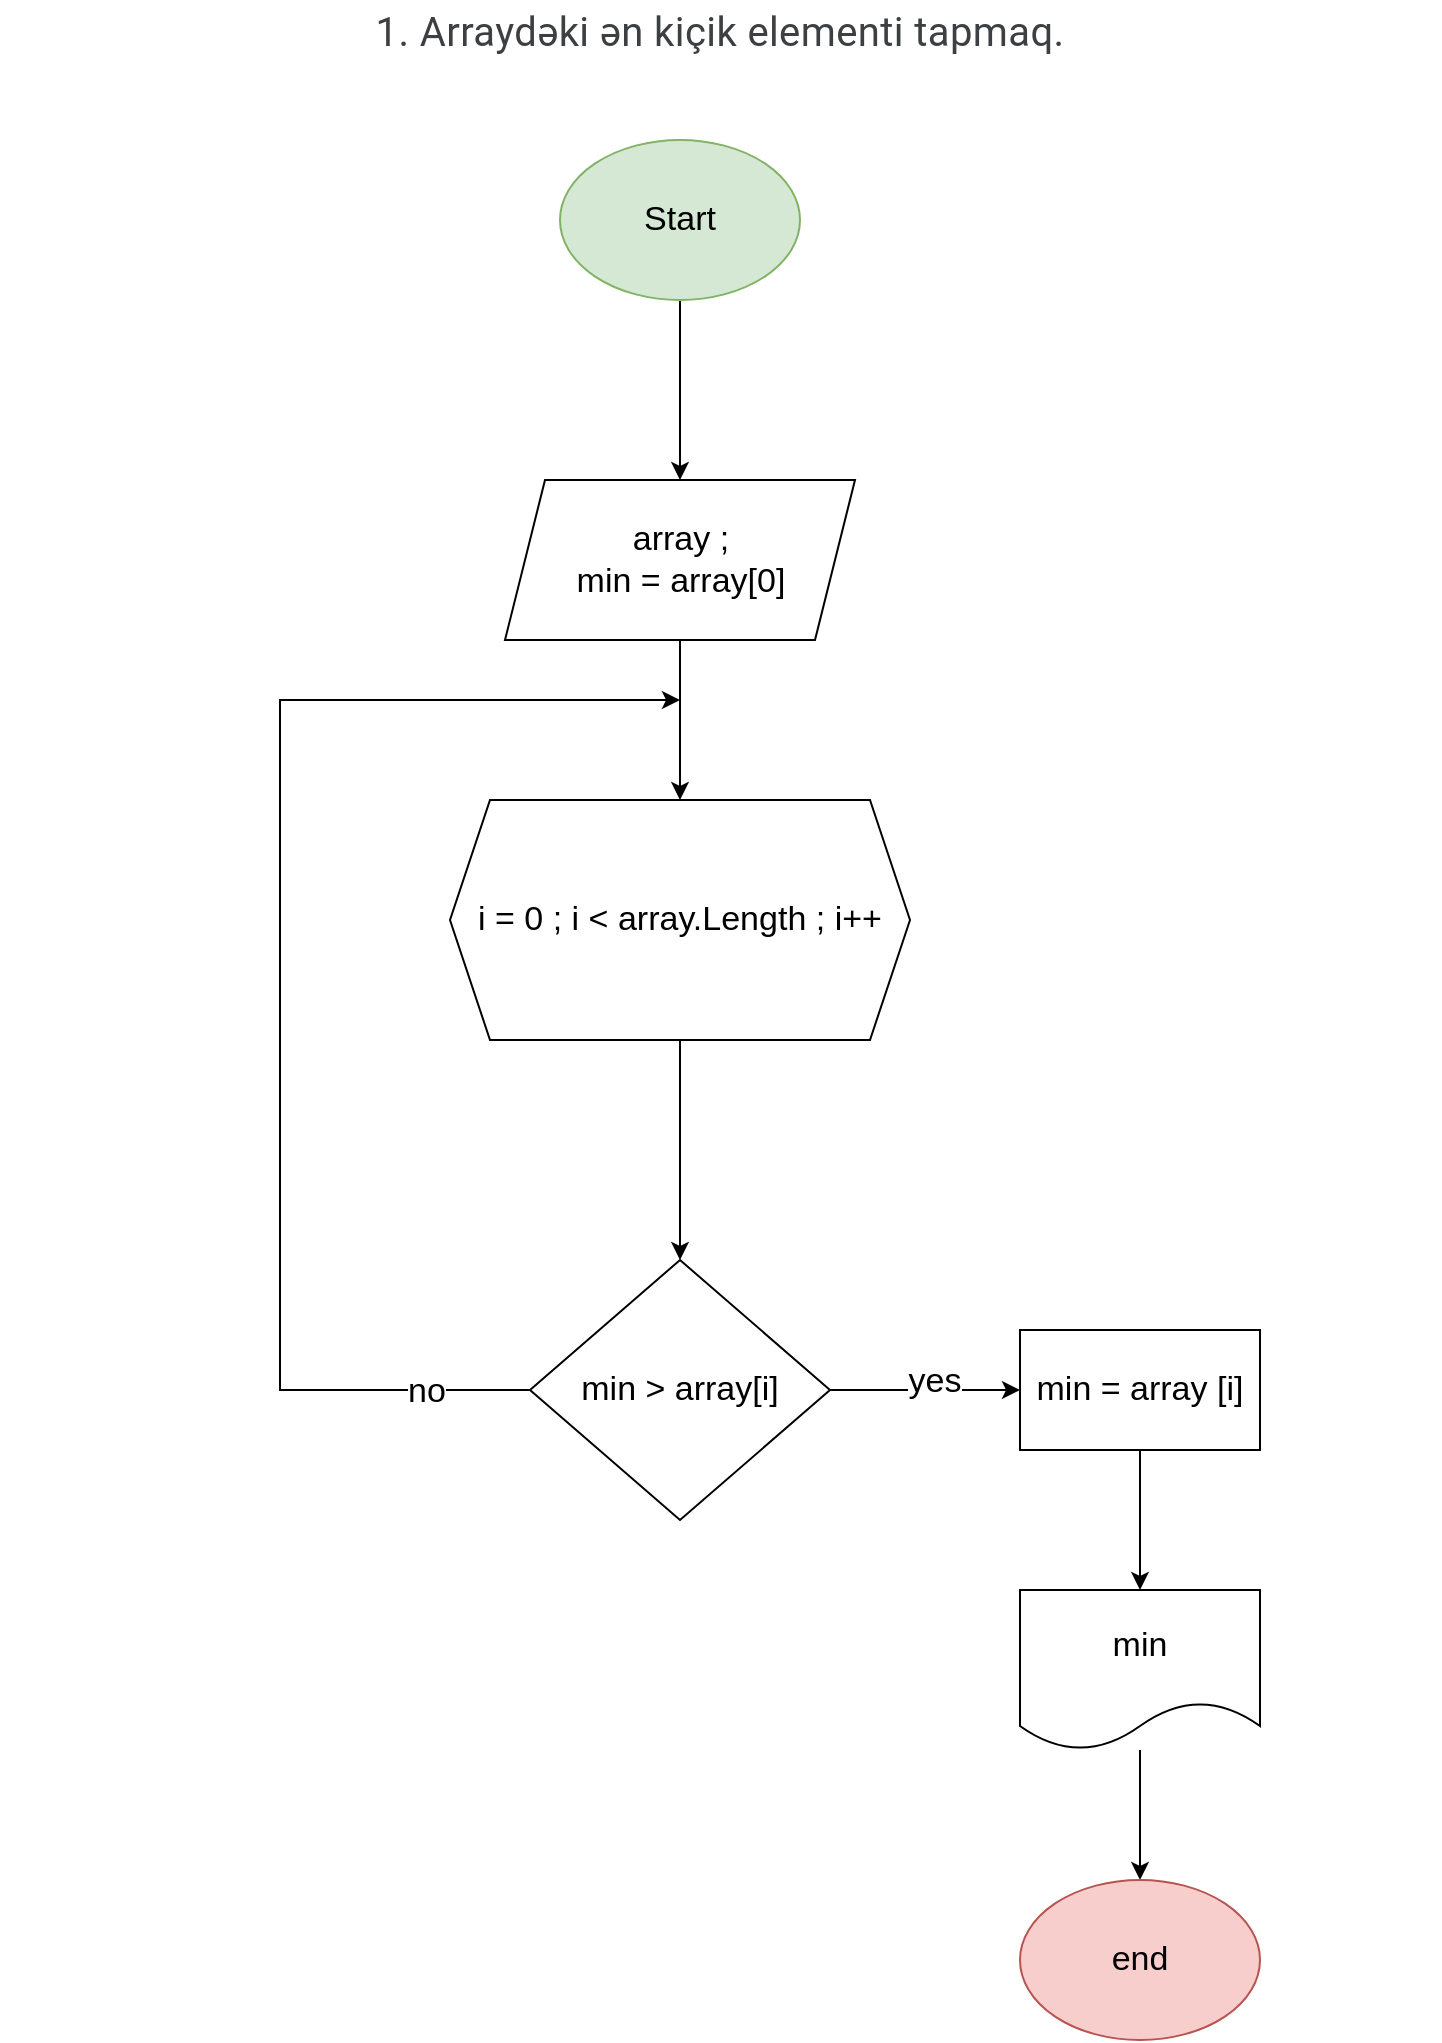 <mxfile version="20.8.3" type="device" pages="8"><diagram id="bAieENBXoVsYffOWgTAt" name="task 1"><mxGraphModel dx="954" dy="647" grid="1" gridSize="10" guides="1" tooltips="1" connect="1" arrows="1" fold="1" page="1" pageScale="1" pageWidth="827" pageHeight="1169" math="0" shadow="0"><root><mxCell id="0"/><mxCell id="1" parent="0"/><mxCell id="PdLFbupoo5PQnziAv_lw-1" value="&lt;span style=&quot;text-align: start; caret-color: rgb(60, 64, 67); color: rgb(60, 64, 67); font-family: Roboto, Arial, sans-serif; font-size: 20px; letter-spacing: 0.2px;&quot;&gt;1. Arraydəki ən kiçik elementi tapmaq.&lt;/span&gt;" style="text;strokeColor=none;align=center;fillColor=none;html=1;verticalAlign=middle;whiteSpace=wrap;rounded=0;fontSize=20;" parent="1" vertex="1"><mxGeometry x="40" y="40" width="720" height="30" as="geometry"/></mxCell><mxCell id="PdLFbupoo5PQnziAv_lw-5" value="" style="edgeStyle=orthogonalEdgeStyle;rounded=0;orthogonalLoop=1;jettySize=auto;html=1;fontSize=17;" parent="1" source="PdLFbupoo5PQnziAv_lw-2" target="PdLFbupoo5PQnziAv_lw-4" edge="1"><mxGeometry relative="1" as="geometry"/></mxCell><mxCell id="PdLFbupoo5PQnziAv_lw-2" value="&lt;font style=&quot;font-size: 17px;&quot;&gt;Start&lt;/font&gt;" style="ellipse;whiteSpace=wrap;html=1;fontSize=17;fillColor=#d5e8d4;strokeColor=#82b366;" parent="1" vertex="1"><mxGeometry x="320" y="110" width="120" height="80" as="geometry"/></mxCell><mxCell id="PdLFbupoo5PQnziAv_lw-7" value="" style="edgeStyle=orthogonalEdgeStyle;rounded=0;orthogonalLoop=1;jettySize=auto;html=1;fontSize=17;" parent="1" source="PdLFbupoo5PQnziAv_lw-4" target="PdLFbupoo5PQnziAv_lw-6" edge="1"><mxGeometry relative="1" as="geometry"/></mxCell><mxCell id="PdLFbupoo5PQnziAv_lw-4" value="array ;&lt;br style=&quot;font-size: 17px;&quot;&gt;min = array[0]" style="shape=parallelogram;perimeter=parallelogramPerimeter;whiteSpace=wrap;html=1;fixedSize=1;fontSize=17;" parent="1" vertex="1"><mxGeometry x="292.5" y="280" width="175" height="80" as="geometry"/></mxCell><mxCell id="PdLFbupoo5PQnziAv_lw-9" value="" style="edgeStyle=orthogonalEdgeStyle;rounded=0;orthogonalLoop=1;jettySize=auto;html=1;fontSize=17;" parent="1" source="PdLFbupoo5PQnziAv_lw-6" target="PdLFbupoo5PQnziAv_lw-8" edge="1"><mxGeometry relative="1" as="geometry"/></mxCell><mxCell id="PdLFbupoo5PQnziAv_lw-6" value="i = 0 ; i &amp;lt; array.Length ; i++" style="shape=hexagon;perimeter=hexagonPerimeter2;whiteSpace=wrap;html=1;fixedSize=1;fontSize=17;" parent="1" vertex="1"><mxGeometry x="265" y="440" width="230" height="120" as="geometry"/></mxCell><mxCell id="PdLFbupoo5PQnziAv_lw-10" style="edgeStyle=orthogonalEdgeStyle;rounded=0;orthogonalLoop=1;jettySize=auto;html=1;exitX=0;exitY=0.5;exitDx=0;exitDy=0;fontSize=17;" parent="1" source="PdLFbupoo5PQnziAv_lw-8" edge="1"><mxGeometry relative="1" as="geometry"><mxPoint x="380" y="390" as="targetPoint"/><Array as="points"><mxPoint x="180" y="735"/><mxPoint x="180" y="390"/></Array></mxGeometry></mxCell><mxCell id="PdLFbupoo5PQnziAv_lw-11" value="no" style="edgeLabel;html=1;align=center;verticalAlign=middle;resizable=0;points=[];fontSize=17;" parent="PdLFbupoo5PQnziAv_lw-10" vertex="1" connectable="0"><mxGeometry x="-0.845" y="1" relative="1" as="geometry"><mxPoint as="offset"/></mxGeometry></mxCell><mxCell id="PdLFbupoo5PQnziAv_lw-13" value="" style="edgeStyle=orthogonalEdgeStyle;rounded=0;orthogonalLoop=1;jettySize=auto;html=1;fontSize=17;" parent="1" source="PdLFbupoo5PQnziAv_lw-8" target="PdLFbupoo5PQnziAv_lw-12" edge="1"><mxGeometry relative="1" as="geometry"/></mxCell><mxCell id="PdLFbupoo5PQnziAv_lw-14" value="yes" style="edgeLabel;html=1;align=center;verticalAlign=middle;resizable=0;points=[];fontSize=17;" parent="PdLFbupoo5PQnziAv_lw-13" vertex="1" connectable="0"><mxGeometry x="0.095" y="4" relative="1" as="geometry"><mxPoint as="offset"/></mxGeometry></mxCell><mxCell id="PdLFbupoo5PQnziAv_lw-8" value="min &amp;gt; array[i]" style="rhombus;whiteSpace=wrap;html=1;fontSize=17;" parent="1" vertex="1"><mxGeometry x="305" y="670" width="150" height="130" as="geometry"/></mxCell><mxCell id="PdLFbupoo5PQnziAv_lw-16" value="" style="edgeStyle=orthogonalEdgeStyle;rounded=0;orthogonalLoop=1;jettySize=auto;html=1;fontSize=17;" parent="1" source="PdLFbupoo5PQnziAv_lw-12" target="PdLFbupoo5PQnziAv_lw-15" edge="1"><mxGeometry relative="1" as="geometry"/></mxCell><mxCell id="PdLFbupoo5PQnziAv_lw-12" value="min = array [i]" style="whiteSpace=wrap;html=1;fontSize=17;" parent="1" vertex="1"><mxGeometry x="550" y="705" width="120" height="60" as="geometry"/></mxCell><mxCell id="PdLFbupoo5PQnziAv_lw-18" value="" style="edgeStyle=orthogonalEdgeStyle;rounded=0;orthogonalLoop=1;jettySize=auto;html=1;fontSize=17;" parent="1" source="PdLFbupoo5PQnziAv_lw-15" target="PdLFbupoo5PQnziAv_lw-17" edge="1"><mxGeometry relative="1" as="geometry"/></mxCell><mxCell id="PdLFbupoo5PQnziAv_lw-15" value="min" style="shape=document;whiteSpace=wrap;html=1;boundedLbl=1;fontSize=17;" parent="1" vertex="1"><mxGeometry x="550" y="835" width="120" height="80" as="geometry"/></mxCell><mxCell id="PdLFbupoo5PQnziAv_lw-17" value="end" style="ellipse;whiteSpace=wrap;html=1;fontSize=17;fillColor=#f8cecc;strokeColor=#b85450;" parent="1" vertex="1"><mxGeometry x="550" y="980" width="120" height="80" as="geometry"/></mxCell></root></mxGraphModel></diagram><diagram id="OrFzKhXInYv15hNcQlew" name="task 2"><mxGraphModel dx="954" dy="647" grid="1" gridSize="10" guides="1" tooltips="1" connect="1" arrows="1" fold="1" page="1" pageScale="1" pageWidth="827" pageHeight="1169" math="0" shadow="0"><root><mxCell id="0"/><mxCell id="1" parent="0"/><mxCell id="vJ_VXUoOigQxUsT8c3-p-1" value="&lt;span style=&quot;text-align: start; caret-color: rgb(95, 99, 104); color: rgb(95, 99, 104); font-family: Roboto, Helvetica, Arial, sans-serif; font-size: 20px; letter-spacing: 0.2px; background-color: rgb(255, 255, 255);&quot;&gt;2. Arraydəki ədədlərin sayını tapmaq.&lt;/span&gt;" style="text;strokeColor=none;align=center;fillColor=none;html=1;verticalAlign=middle;whiteSpace=wrap;rounded=0;fontSize=20;" parent="1" vertex="1"><mxGeometry x="40" y="50" width="720" height="30" as="geometry"/></mxCell><mxCell id="RpbDkw3SpstzuIGRMmLU-2" value="" style="edgeStyle=orthogonalEdgeStyle;rounded=0;orthogonalLoop=1;jettySize=auto;html=1;fontSize=17;" parent="1" source="gdYWERh4uCj0WF1-RbVj-1" target="RpbDkw3SpstzuIGRMmLU-1" edge="1"><mxGeometry relative="1" as="geometry"/></mxCell><mxCell id="gdYWERh4uCj0WF1-RbVj-1" value="Start" style="ellipse;whiteSpace=wrap;html=1;fontSize=17;fillColor=#d5e8d4;strokeColor=#82b366;" parent="1" vertex="1"><mxGeometry x="340" y="130" width="120" height="80" as="geometry"/></mxCell><mxCell id="P_p2xKHxj4SRMaUV4gG3-2" value="" style="edgeStyle=orthogonalEdgeStyle;rounded=0;orthogonalLoop=1;jettySize=auto;html=1;fontSize=17;" parent="1" source="RpbDkw3SpstzuIGRMmLU-1" target="P_p2xKHxj4SRMaUV4gG3-1" edge="1"><mxGeometry relative="1" as="geometry"/></mxCell><mxCell id="RpbDkw3SpstzuIGRMmLU-1" value="array ;&lt;br style=&quot;font-size: 17px;&quot;&gt;count=0" style="shape=parallelogram;perimeter=parallelogramPerimeter;whiteSpace=wrap;html=1;fixedSize=1;fontSize=17;" parent="1" vertex="1"><mxGeometry x="340" y="300" width="120" height="60" as="geometry"/></mxCell><mxCell id="gPQvy8fouRkChIWoGmfk-2" value="" style="edgeStyle=orthogonalEdgeStyle;rounded=0;orthogonalLoop=1;jettySize=auto;html=1;fontSize=17;" parent="1" source="P_p2xKHxj4SRMaUV4gG3-1" target="gPQvy8fouRkChIWoGmfk-1" edge="1"><mxGeometry relative="1" as="geometry"/></mxCell><mxCell id="P_p2xKHxj4SRMaUV4gG3-1" value="i = 0 ; i&amp;lt;array.Length ; i++" style="shape=hexagon;perimeter=hexagonPerimeter2;whiteSpace=wrap;html=1;fixedSize=1;fontSize=17;" parent="1" vertex="1"><mxGeometry x="295" y="410" width="210" height="120" as="geometry"/></mxCell><mxCell id="f8ODn6YBkjjPFKi7V-Ii-2" value="" style="edgeStyle=orthogonalEdgeStyle;rounded=0;orthogonalLoop=1;jettySize=auto;html=1;fontSize=17;" parent="1" source="gPQvy8fouRkChIWoGmfk-1" target="f8ODn6YBkjjPFKi7V-Ii-1" edge="1"><mxGeometry relative="1" as="geometry"/></mxCell><mxCell id="f8ODn6YBkjjPFKi7V-Ii-3" value="yes" style="edgeLabel;html=1;align=center;verticalAlign=middle;resizable=0;points=[];fontSize=17;" parent="f8ODn6YBkjjPFKi7V-Ii-2" vertex="1" connectable="0"><mxGeometry x="-0.351" y="-5" relative="1" as="geometry"><mxPoint as="offset"/></mxGeometry></mxCell><mxCell id="f8ODn6YBkjjPFKi7V-Ii-9" style="edgeStyle=orthogonalEdgeStyle;rounded=0;orthogonalLoop=1;jettySize=auto;html=1;exitX=1;exitY=0.5;exitDx=0;exitDy=0;fontSize=17;" parent="1" source="gPQvy8fouRkChIWoGmfk-1" target="f8ODn6YBkjjPFKi7V-Ii-7" edge="1"><mxGeometry relative="1" as="geometry"/></mxCell><mxCell id="f8ODn6YBkjjPFKi7V-Ii-10" value="no" style="edgeLabel;html=1;align=center;verticalAlign=middle;resizable=0;points=[];fontSize=17;" parent="f8ODn6YBkjjPFKi7V-Ii-9" vertex="1" connectable="0"><mxGeometry x="-0.384" y="4" relative="1" as="geometry"><mxPoint as="offset"/></mxGeometry></mxCell><mxCell id="gPQvy8fouRkChIWoGmfk-1" value="count &amp;gt;= i" style="rhombus;whiteSpace=wrap;html=1;fontSize=17;" parent="1" vertex="1"><mxGeometry x="325" y="630" width="150" height="130" as="geometry"/></mxCell><mxCell id="f8ODn6YBkjjPFKi7V-Ii-4" style="edgeStyle=orthogonalEdgeStyle;rounded=0;orthogonalLoop=1;jettySize=auto;html=1;exitX=0;exitY=0.5;exitDx=0;exitDy=0;fontSize=17;" parent="1" source="f8ODn6YBkjjPFKi7V-Ii-1" edge="1"><mxGeometry relative="1" as="geometry"><mxPoint x="400" y="380" as="targetPoint"/><Array as="points"><mxPoint x="170" y="905"/><mxPoint x="170" y="380"/></Array></mxGeometry></mxCell><mxCell id="f8ODn6YBkjjPFKi7V-Ii-6" value="" style="edgeStyle=orthogonalEdgeStyle;rounded=0;orthogonalLoop=1;jettySize=auto;html=1;fontSize=17;" parent="1" source="f8ODn6YBkjjPFKi7V-Ii-1" target="f8ODn6YBkjjPFKi7V-Ii-5" edge="1"><mxGeometry relative="1" as="geometry"/></mxCell><mxCell id="f8ODn6YBkjjPFKi7V-Ii-1" value="count ++" style="whiteSpace=wrap;html=1;fontSize=17;" parent="1" vertex="1"><mxGeometry x="340" y="875" width="120" height="60" as="geometry"/></mxCell><mxCell id="f8ODn6YBkjjPFKi7V-Ii-8" style="edgeStyle=orthogonalEdgeStyle;rounded=0;orthogonalLoop=1;jettySize=auto;html=1;exitX=1;exitY=0.5;exitDx=0;exitDy=0;entryX=0.5;entryY=1;entryDx=0;entryDy=0;fontSize=17;" parent="1" source="f8ODn6YBkjjPFKi7V-Ii-5" target="f8ODn6YBkjjPFKi7V-Ii-7" edge="1"><mxGeometry relative="1" as="geometry"/></mxCell><mxCell id="f8ODn6YBkjjPFKi7V-Ii-5" value="count" style="shape=document;whiteSpace=wrap;html=1;boundedLbl=1;fontSize=17;" parent="1" vertex="1"><mxGeometry x="340" y="1005" width="120" height="80" as="geometry"/></mxCell><mxCell id="f8ODn6YBkjjPFKi7V-Ii-7" value="end" style="ellipse;whiteSpace=wrap;html=1;fontSize=17;fillColor=#f8cecc;strokeColor=#b85450;" parent="1" vertex="1"><mxGeometry x="590" y="795" width="120" height="80" as="geometry"/></mxCell></root></mxGraphModel></diagram><diagram id="DtsTCa63PbWMyqpEvd5H" name="task 3"><mxGraphModel dx="954" dy="647" grid="1" gridSize="10" guides="1" tooltips="1" connect="1" arrows="1" fold="1" page="1" pageScale="1" pageWidth="827" pageHeight="1169" math="0" shadow="0"><root><mxCell id="0"/><mxCell id="1" parent="0"/><mxCell id="yl_6sw5C7IzK4BBzpe0a-3" value="" style="edgeStyle=orthogonalEdgeStyle;rounded=0;orthogonalLoop=1;jettySize=auto;html=1;fontSize=16;" parent="1" source="yl_6sw5C7IzK4BBzpe0a-1" target="yl_6sw5C7IzK4BBzpe0a-2" edge="1"><mxGeometry relative="1" as="geometry"/></mxCell><mxCell id="yl_6sw5C7IzK4BBzpe0a-1" value="Start" style="ellipse;whiteSpace=wrap;html=1;fillColor=#d5e8d4;strokeColor=#82b366;fontSize=16;" parent="1" vertex="1"><mxGeometry x="344" y="130" width="120" height="80" as="geometry"/></mxCell><mxCell id="yl_6sw5C7IzK4BBzpe0a-5" value="" style="edgeStyle=orthogonalEdgeStyle;rounded=0;orthogonalLoop=1;jettySize=auto;html=1;fontSize=16;" parent="1" source="yl_6sw5C7IzK4BBzpe0a-2" target="yl_6sw5C7IzK4BBzpe0a-4" edge="1"><mxGeometry relative="1" as="geometry"/></mxCell><mxCell id="yl_6sw5C7IzK4BBzpe0a-2" value="a, b" style="shape=parallelogram;perimeter=parallelogramPerimeter;whiteSpace=wrap;html=1;fixedSize=1;fontSize=16;" parent="1" vertex="1"><mxGeometry x="344" y="300" width="120" height="60" as="geometry"/></mxCell><mxCell id="yl_6sw5C7IzK4BBzpe0a-7" value="" style="edgeStyle=orthogonalEdgeStyle;rounded=0;orthogonalLoop=1;jettySize=auto;html=1;fontSize=16;" parent="1" source="yl_6sw5C7IzK4BBzpe0a-4" target="yl_6sw5C7IzK4BBzpe0a-6" edge="1"><mxGeometry relative="1" as="geometry"/></mxCell><mxCell id="yl_6sw5C7IzK4BBzpe0a-8" value="no" style="edgeLabel;html=1;align=center;verticalAlign=middle;resizable=0;points=[];fontSize=16;" parent="yl_6sw5C7IzK4BBzpe0a-7" vertex="1" connectable="0"><mxGeometry x="-0.1" relative="1" as="geometry"><mxPoint as="offset"/></mxGeometry></mxCell><mxCell id="yl_6sw5C7IzK4BBzpe0a-10" value="" style="edgeStyle=orthogonalEdgeStyle;rounded=0;orthogonalLoop=1;jettySize=auto;html=1;fontSize=16;" parent="1" source="yl_6sw5C7IzK4BBzpe0a-4" target="yl_6sw5C7IzK4BBzpe0a-9" edge="1"><mxGeometry relative="1" as="geometry"/></mxCell><mxCell id="yl_6sw5C7IzK4BBzpe0a-13" value="yes" style="edgeLabel;html=1;align=center;verticalAlign=middle;resizable=0;points=[];fontSize=16;" parent="yl_6sw5C7IzK4BBzpe0a-10" vertex="1" connectable="0"><mxGeometry x="-0.1" y="-2" relative="1" as="geometry"><mxPoint y="-2" as="offset"/></mxGeometry></mxCell><mxCell id="yl_6sw5C7IzK4BBzpe0a-4" value="a == b" style="rhombus;whiteSpace=wrap;html=1;fontSize=16;" parent="1" vertex="1"><mxGeometry x="364" y="430" width="80" height="80" as="geometry"/></mxCell><mxCell id="yl_6sw5C7IzK4BBzpe0a-15" value="" style="edgeStyle=orthogonalEdgeStyle;rounded=0;orthogonalLoop=1;jettySize=auto;html=1;fontSize=16;" parent="1" source="yl_6sw5C7IzK4BBzpe0a-6" target="yl_6sw5C7IzK4BBzpe0a-14" edge="1"><mxGeometry relative="1" as="geometry"/></mxCell><mxCell id="yl_6sw5C7IzK4BBzpe0a-19" value="yes" style="edgeLabel;html=1;align=center;verticalAlign=middle;resizable=0;points=[];fontSize=16;" parent="yl_6sw5C7IzK4BBzpe0a-15" vertex="1" connectable="0"><mxGeometry x="-0.4" y="-1" relative="1" as="geometry"><mxPoint as="offset"/></mxGeometry></mxCell><mxCell id="yl_6sw5C7IzK4BBzpe0a-18" value="" style="edgeStyle=orthogonalEdgeStyle;rounded=0;orthogonalLoop=1;jettySize=auto;html=1;fontSize=16;" parent="1" source="yl_6sw5C7IzK4BBzpe0a-6" target="yl_6sw5C7IzK4BBzpe0a-17" edge="1"><mxGeometry relative="1" as="geometry"/></mxCell><mxCell id="yl_6sw5C7IzK4BBzpe0a-20" value="no" style="edgeLabel;html=1;align=center;verticalAlign=middle;resizable=0;points=[];fontSize=16;" parent="yl_6sw5C7IzK4BBzpe0a-18" vertex="1" connectable="0"><mxGeometry x="-0.5" y="-3" relative="1" as="geometry"><mxPoint as="offset"/></mxGeometry></mxCell><mxCell id="yl_6sw5C7IzK4BBzpe0a-6" value="a &amp;gt; b" style="rhombus;whiteSpace=wrap;html=1;fontSize=16;" parent="1" vertex="1"><mxGeometry x="364" y="590" width="80" height="80" as="geometry"/></mxCell><mxCell id="yl_6sw5C7IzK4BBzpe0a-12" value="" style="edgeStyle=orthogonalEdgeStyle;rounded=0;orthogonalLoop=1;jettySize=auto;html=1;fontSize=16;" parent="1" source="yl_6sw5C7IzK4BBzpe0a-9" target="yl_6sw5C7IzK4BBzpe0a-11" edge="1"><mxGeometry relative="1" as="geometry"/></mxCell><mxCell id="yl_6sw5C7IzK4BBzpe0a-9" value="a" style="shape=document;whiteSpace=wrap;html=1;boundedLbl=1;fontSize=16;" parent="1" vertex="1"><mxGeometry x="504" y="430" width="120" height="80" as="geometry"/></mxCell><mxCell id="yl_6sw5C7IzK4BBzpe0a-11" value="end" style="ellipse;whiteSpace=wrap;html=1;fillColor=#f8cecc;strokeColor=#b85450;fontSize=16;" parent="1" vertex="1"><mxGeometry x="680" y="430" width="120" height="80" as="geometry"/></mxCell><mxCell id="yl_6sw5C7IzK4BBzpe0a-14" value="a = a - b" style="whiteSpace=wrap;html=1;fontSize=16;" parent="1" vertex="1"><mxGeometry x="224" y="690" width="120" height="60" as="geometry"/></mxCell><mxCell id="yl_6sw5C7IzK4BBzpe0a-17" value="b = b -a" style="whiteSpace=wrap;html=1;fontSize=16;" parent="1" vertex="1"><mxGeometry x="464" y="690" width="120" height="60" as="geometry"/></mxCell><mxCell id="yl_6sw5C7IzK4BBzpe0a-23" value="" style="endArrow=none;html=1;rounded=0;fontSize=16;" parent="1" edge="1"><mxGeometry width="50" height="50" relative="1" as="geometry"><mxPoint x="280" y="810" as="sourcePoint"/><mxPoint x="530" y="810" as="targetPoint"/></mxGeometry></mxCell><mxCell id="yl_6sw5C7IzK4BBzpe0a-26" value="" style="endArrow=none;html=1;rounded=0;fontSize=16;" parent="1" edge="1"><mxGeometry width="50" height="50" relative="1" as="geometry"><mxPoint x="280" y="810" as="sourcePoint"/><mxPoint x="280" y="750" as="targetPoint"/></mxGeometry></mxCell><mxCell id="yl_6sw5C7IzK4BBzpe0a-27" value="" style="endArrow=none;html=1;rounded=0;fontSize=16;" parent="1" edge="1"><mxGeometry width="50" height="50" relative="1" as="geometry"><mxPoint x="530" y="810" as="sourcePoint"/><mxPoint x="530" y="750" as="targetPoint"/></mxGeometry></mxCell><mxCell id="yl_6sw5C7IzK4BBzpe0a-30" value="" style="edgeStyle=none;orthogonalLoop=1;jettySize=auto;html=1;rounded=0;fontSize=16;" parent="1" edge="1"><mxGeometry width="100" relative="1" as="geometry"><mxPoint x="190" y="470" as="sourcePoint"/><mxPoint x="364" y="469.5" as="targetPoint"/><Array as="points"/></mxGeometry></mxCell><mxCell id="yl_6sw5C7IzK4BBzpe0a-31" value="" style="endArrow=none;html=1;rounded=0;fontSize=16;" parent="1" edge="1"><mxGeometry width="50" height="50" relative="1" as="geometry"><mxPoint x="190" y="850" as="sourcePoint"/><mxPoint x="190" y="470" as="targetPoint"/></mxGeometry></mxCell><mxCell id="yl_6sw5C7IzK4BBzpe0a-32" value="" style="endArrow=none;html=1;rounded=0;fontSize=16;" parent="1" edge="1"><mxGeometry width="50" height="50" relative="1" as="geometry"><mxPoint x="190" y="850" as="sourcePoint"/><mxPoint x="420" y="850" as="targetPoint"/></mxGeometry></mxCell><mxCell id="yl_6sw5C7IzK4BBzpe0a-33" value="" style="endArrow=none;html=1;rounded=0;fontSize=16;" parent="1" edge="1"><mxGeometry width="50" height="50" relative="1" as="geometry"><mxPoint x="420" y="850" as="sourcePoint"/><mxPoint x="420" y="810" as="targetPoint"/></mxGeometry></mxCell><mxCell id="MUjWo0Q7a0o5108oameU-1" value="&lt;span style=&quot;font-style: normal; font-variant-caps: normal; font-weight: 400; text-align: start; text-indent: 0px; text-transform: none; word-spacing: 0px; -webkit-text-stroke-width: 0px; text-decoration: none; caret-color: rgb(95, 99, 104); color: rgb(95, 99, 104); font-family: Roboto, Helvetica, Arial, sans-serif; font-size: 20px; letter-spacing: 0.2px; background-color: rgb(255, 255, 255); float: none; display: inline !important;&quot;&gt;3. 24 və 18 ədədinin ən böyük ortaq bölənini tapan alqoritm qurun.&lt;/span&gt;" style="text;strokeColor=none;align=center;fillColor=none;html=1;verticalAlign=middle;whiteSpace=wrap;rounded=0;fontSize=20;" parent="1" vertex="1"><mxGeometry x="40" y="40" width="760" height="60" as="geometry"/></mxCell></root></mxGraphModel></diagram><diagram id="H9yAfWu5eoNxzrH04VAE" name="task 4"><mxGraphModel dx="954" dy="647" grid="1" gridSize="10" guides="1" tooltips="1" connect="1" arrows="1" fold="1" page="1" pageScale="1" pageWidth="827" pageHeight="1169" math="0" shadow="0"><root><mxCell id="0"/><mxCell id="1" parent="0"/><mxCell id="jYWp-2m06CPH20i9sRQP-1" value="&lt;span style=&quot;font-style: normal; font-variant-caps: normal; font-weight: 400; text-align: start; text-indent: 0px; text-transform: none; word-spacing: 0px; -webkit-text-stroke-width: 0px; text-decoration: none; caret-color: rgb(95, 99, 104); color: rgb(95, 99, 104); font-family: Roboto, Helvetica, Arial, sans-serif; font-size: 14px; letter-spacing: 0.2px; background-color: rgb(255, 255, 255); float: none; display: inline !important;&quot;&gt;4. İstifadəçi ədəd daxil edir. Daxil edilən ədəd 2-nin hansı qüvvətinə qarşılıq gəldiyini hesablayan&lt;span class=&quot;Apple-converted-space&quot;&gt;&amp;nbsp;&lt;/span&gt;&lt;/span&gt;&lt;br style=&quot;font-style: normal; font-variant-caps: normal; font-weight: 400; text-align: start; text-indent: 0px; text-transform: none; word-spacing: 0px; -webkit-text-stroke-width: 0px; text-decoration: none; caret-color: rgb(95, 99, 104); color: rgb(95, 99, 104); font-family: Roboto, Helvetica, Arial, sans-serif; font-size: 14px; letter-spacing: 0.2px;&quot;&gt;&lt;span style=&quot;font-style: normal; font-variant-caps: normal; font-weight: 400; text-align: start; text-indent: 0px; text-transform: none; word-spacing: 0px; -webkit-text-stroke-width: 0px; text-decoration: none; caret-color: rgb(95, 99, 104); color: rgb(95, 99, 104); font-family: Roboto, Helvetica, Arial, sans-serif; font-size: 14px; letter-spacing: 0.2px; background-color: rgb(255, 255, 255); float: none; display: inline !important;&quot;&gt;alqoritm qurun.&lt;/span&gt;" style="text;strokeColor=none;align=center;fillColor=none;html=1;verticalAlign=middle;whiteSpace=wrap;rounded=0;fontSize=20;" parent="1" vertex="1"><mxGeometry x="40" y="40" width="760" height="60" as="geometry"/></mxCell><mxCell id="tk6FvOSlKyczko5AR0cO-3" value="" style="edgeStyle=orthogonalEdgeStyle;rounded=0;orthogonalLoop=1;jettySize=auto;html=1;fontSize=17;" parent="1" source="tk6FvOSlKyczko5AR0cO-1" target="tk6FvOSlKyczko5AR0cO-2" edge="1"><mxGeometry relative="1" as="geometry"/></mxCell><mxCell id="tk6FvOSlKyczko5AR0cO-1" value="Start" style="ellipse;whiteSpace=wrap;html=1;fontSize=17;fillColor=#d5e8d4;strokeColor=#82b366;" parent="1" vertex="1"><mxGeometry x="354" y="150" width="120" height="80" as="geometry"/></mxCell><mxCell id="tk6FvOSlKyczko5AR0cO-5" value="" style="edgeStyle=orthogonalEdgeStyle;rounded=0;orthogonalLoop=1;jettySize=auto;html=1;fontSize=17;" parent="1" source="tk6FvOSlKyczko5AR0cO-2" target="tk6FvOSlKyczko5AR0cO-4" edge="1"><mxGeometry relative="1" as="geometry"/></mxCell><mxCell id="tk6FvOSlKyczko5AR0cO-2" value="number ;&lt;br&gt;counter=0" style="shape=parallelogram;perimeter=parallelogramPerimeter;whiteSpace=wrap;html=1;fixedSize=1;fontSize=17;" parent="1" vertex="1"><mxGeometry x="354" y="280" width="120" height="60" as="geometry"/></mxCell><mxCell id="tk6FvOSlKyczko5AR0cO-8" value="" style="edgeStyle=orthogonalEdgeStyle;rounded=0;orthogonalLoop=1;jettySize=auto;html=1;fontSize=17;" parent="1" source="tk6FvOSlKyczko5AR0cO-4" target="tk6FvOSlKyczko5AR0cO-6" edge="1"><mxGeometry relative="1" as="geometry"/></mxCell><mxCell id="tk6FvOSlKyczko5AR0cO-9" value="yes" style="edgeLabel;html=1;align=center;verticalAlign=middle;resizable=0;points=[];fontSize=17;" parent="tk6FvOSlKyczko5AR0cO-8" vertex="1" connectable="0"><mxGeometry x="-0.131" y="-3" relative="1" as="geometry"><mxPoint as="offset"/></mxGeometry></mxCell><mxCell id="tk6FvOSlKyczko5AR0cO-11" value="" style="edgeStyle=orthogonalEdgeStyle;rounded=0;orthogonalLoop=1;jettySize=auto;html=1;fontSize=17;" parent="1" source="tk6FvOSlKyczko5AR0cO-4" target="tk6FvOSlKyczko5AR0cO-10" edge="1"><mxGeometry relative="1" as="geometry"><Array as="points"><mxPoint x="165" y="500"/></Array></mxGeometry></mxCell><mxCell id="tk6FvOSlKyczko5AR0cO-13" value="no" style="edgeLabel;html=1;align=center;verticalAlign=middle;resizable=0;points=[];fontSize=17;" parent="tk6FvOSlKyczko5AR0cO-11" vertex="1" connectable="0"><mxGeometry x="0.468" y="-1" relative="1" as="geometry"><mxPoint as="offset"/></mxGeometry></mxCell><mxCell id="tk6FvOSlKyczko5AR0cO-4" value="number % 2 == 0&lt;br&gt;&amp;amp;&amp;amp;&lt;br&gt;number != 0" style="rhombus;whiteSpace=wrap;html=1;fontSize=17;" parent="1" vertex="1"><mxGeometry x="260" y="410" width="310" height="180" as="geometry"/></mxCell><mxCell id="tk6FvOSlKyczko5AR0cO-15" value="" style="edgeStyle=orthogonalEdgeStyle;rounded=0;orthogonalLoop=1;jettySize=auto;html=1;fontSize=17;" parent="1" source="tk6FvOSlKyczko5AR0cO-6" target="tk6FvOSlKyczko5AR0cO-14" edge="1"><mxGeometry relative="1" as="geometry"/></mxCell><mxCell id="tk6FvOSlKyczko5AR0cO-6" value="counter ++ ;&lt;br&gt;number = number / 2" style="whiteSpace=wrap;html=1;fontSize=17;" parent="1" vertex="1"><mxGeometry x="325.5" y="700" width="179" height="100" as="geometry"/></mxCell><mxCell id="tk6FvOSlKyczko5AR0cO-21" style="edgeStyle=orthogonalEdgeStyle;rounded=0;orthogonalLoop=1;jettySize=auto;html=1;exitX=0;exitY=0.5;exitDx=0;exitDy=0;entryX=0;entryY=0.5;entryDx=0;entryDy=0;fontSize=17;" parent="1" source="tk6FvOSlKyczko5AR0cO-10" target="tk6FvOSlKyczko5AR0cO-20" edge="1"><mxGeometry relative="1" as="geometry"/></mxCell><mxCell id="tk6FvOSlKyczko5AR0cO-10" value="2-nin quvveti değil" style="shape=document;whiteSpace=wrap;html=1;boundedLbl=1;fontSize=17;" parent="1" vertex="1"><mxGeometry x="80" y="610" width="170" height="120" as="geometry"/></mxCell><mxCell id="tk6FvOSlKyczko5AR0cO-16" style="edgeStyle=orthogonalEdgeStyle;rounded=0;orthogonalLoop=1;jettySize=auto;html=1;exitX=0;exitY=0.5;exitDx=0;exitDy=0;fontSize=17;" parent="1" source="tk6FvOSlKyczko5AR0cO-14" target="tk6FvOSlKyczko5AR0cO-10" edge="1"><mxGeometry relative="1" as="geometry"/></mxCell><mxCell id="tk6FvOSlKyczko5AR0cO-17" value="yes" style="edgeLabel;html=1;align=center;verticalAlign=middle;resizable=0;points=[];fontSize=17;" parent="tk6FvOSlKyczko5AR0cO-16" vertex="1" connectable="0"><mxGeometry x="-0.679" y="-2" relative="1" as="geometry"><mxPoint as="offset"/></mxGeometry></mxCell><mxCell id="tk6FvOSlKyczko5AR0cO-19" value="" style="edgeStyle=orthogonalEdgeStyle;rounded=0;orthogonalLoop=1;jettySize=auto;html=1;fontSize=17;" parent="1" source="tk6FvOSlKyczko5AR0cO-14" target="tk6FvOSlKyczko5AR0cO-18" edge="1"><mxGeometry relative="1" as="geometry"/></mxCell><mxCell id="tk6FvOSlKyczko5AR0cO-23" value="no" style="edgeLabel;html=1;align=center;verticalAlign=middle;resizable=0;points=[];fontSize=17;" parent="tk6FvOSlKyczko5AR0cO-19" vertex="1" connectable="0"><mxGeometry x="-0.031" y="-1" relative="1" as="geometry"><mxPoint as="offset"/></mxGeometry></mxCell><mxCell id="tk6FvOSlKyczko5AR0cO-14" value="number != 1" style="rhombus;whiteSpace=wrap;html=1;fontSize=17;" parent="1" vertex="1"><mxGeometry x="304" y="890" width="220" height="100" as="geometry"/></mxCell><mxCell id="tk6FvOSlKyczko5AR0cO-22" style="edgeStyle=orthogonalEdgeStyle;rounded=0;orthogonalLoop=1;jettySize=auto;html=1;exitX=1;exitY=0.5;exitDx=0;exitDy=0;entryX=1;entryY=0.5;entryDx=0;entryDy=0;fontSize=17;" parent="1" source="tk6FvOSlKyczko5AR0cO-18" target="tk6FvOSlKyczko5AR0cO-20" edge="1"><mxGeometry relative="1" as="geometry"/></mxCell><mxCell id="tk6FvOSlKyczko5AR0cO-18" value="{counter} - ci quvvetidir" style="shape=document;whiteSpace=wrap;html=1;boundedLbl=1;fontSize=17;" parent="1" vertex="1"><mxGeometry x="654" y="900" width="120" height="80" as="geometry"/></mxCell><mxCell id="tk6FvOSlKyczko5AR0cO-20" value="end" style="ellipse;whiteSpace=wrap;html=1;fontSize=17;fillColor=#f8cecc;strokeColor=#b85450;" parent="1" vertex="1"><mxGeometry x="354" y="1030" width="120" height="80" as="geometry"/></mxCell></root></mxGraphModel></diagram><diagram id="GauRRe6Lwk_-nnd7Ju6J" name="task 5"><mxGraphModel dx="954" dy="647" grid="1" gridSize="10" guides="1" tooltips="1" connect="1" arrows="1" fold="1" page="1" pageScale="1" pageWidth="827" pageHeight="1169" math="0" shadow="0"><root><mxCell id="0"/><mxCell id="1" parent="0"/><mxCell id="jfZvH5viEJYfJ_1zZ20s-1" value="&lt;span style=&quot;font-style: normal; font-variant-caps: normal; font-weight: 400; text-align: start; text-indent: 0px; text-transform: none; word-spacing: 0px; -webkit-text-stroke-width: 0px; text-decoration: none; caret-color: rgb(95, 99, 104); color: rgb(95, 99, 104); font-family: Roboto, Helvetica, Arial, sans-serif; font-size: 20px; letter-spacing: 0.2px; background-color: rgb(255, 255, 255); float: none; display: inline !important;&quot;&gt;5. İstifadəçi ədəd daxil edir. Daxil edilən ədədin rəqəmlərinin kublarının cəmini tapan alqoritm qurun.&lt;span class=&quot;Apple-converted-space&quot; style=&quot;font-size: 20px;&quot;&gt;&amp;nbsp;&lt;/span&gt;&lt;/span&gt;" style="text;strokeColor=none;align=center;fillColor=none;html=1;verticalAlign=middle;whiteSpace=wrap;rounded=0;fontSize=20;" parent="1" vertex="1"><mxGeometry x="40" y="40" width="760" height="60" as="geometry"/></mxCell></root></mxGraphModel></diagram><diagram id="m7BWpZieA7qiTMuc2XLy" name="task 6"><mxGraphModel dx="954" dy="675" grid="1" gridSize="10" guides="1" tooltips="1" connect="1" arrows="1" fold="1" page="1" pageScale="1" pageWidth="827" pageHeight="1169" math="0" shadow="0"><root><mxCell id="0"/><mxCell id="1" parent="0"/><mxCell id="bLw6FCqtFNIiHT6H1YiV-1" value="&lt;span style=&quot;font-style: normal; font-variant-caps: normal; font-weight: 400; text-align: start; text-indent: 0px; text-transform: none; word-spacing: 0px; -webkit-text-stroke-width: 0px; text-decoration: none; caret-color: rgb(95, 99, 104); color: rgb(95, 99, 104); font-family: Roboto, Helvetica, Arial, sans-serif; font-size: 20px; letter-spacing: 0.2px; background-color: rgb(255, 255, 255); float: none; display: inline !important;&quot;&gt;6. İstifadəçi 3 rəqəmli ədəd daxil edir. Daxil edilən ədədi tərsinə çevirən alqoritm qurun.&lt;span class=&quot;Apple-converted-space&quot; style=&quot;font-size: 20px;&quot;&gt;&amp;nbsp;&lt;/span&gt;&lt;/span&gt;" style="text;strokeColor=none;align=center;fillColor=none;html=1;verticalAlign=middle;whiteSpace=wrap;rounded=0;fontSize=20;" parent="1" vertex="1"><mxGeometry x="40" y="40" width="760" height="60" as="geometry"/></mxCell><mxCell id="qc08fjMonNhcyBweniKm-4" value="" style="edgeStyle=orthogonalEdgeStyle;rounded=0;orthogonalLoop=1;jettySize=auto;html=1;fontSize=17;" parent="1" source="qc08fjMonNhcyBweniKm-1" target="qc08fjMonNhcyBweniKm-2" edge="1"><mxGeometry relative="1" as="geometry"/></mxCell><mxCell id="qc08fjMonNhcyBweniKm-1" value="Start" style="ellipse;whiteSpace=wrap;html=1;fontSize=17;fillColor=#d5e8d4;strokeColor=#82b366;" parent="1" vertex="1"><mxGeometry x="354" y="170" width="120" height="80" as="geometry"/></mxCell><mxCell id="qc08fjMonNhcyBweniKm-7" value="" style="edgeStyle=orthogonalEdgeStyle;rounded=0;orthogonalLoop=1;jettySize=auto;html=1;fontSize=17;" parent="1" source="qc08fjMonNhcyBweniKm-2" target="qc08fjMonNhcyBweniKm-5" edge="1"><mxGeometry relative="1" as="geometry"/></mxCell><mxCell id="qc08fjMonNhcyBweniKm-2" value="a" style="shape=parallelogram;perimeter=parallelogramPerimeter;whiteSpace=wrap;html=1;fixedSize=1;fontSize=17;" parent="1" vertex="1"><mxGeometry x="354" y="300" width="120" height="60" as="geometry"/></mxCell><mxCell id="qc08fjMonNhcyBweniKm-9" value="" style="edgeStyle=orthogonalEdgeStyle;rounded=0;orthogonalLoop=1;jettySize=auto;html=1;fontSize=17;" parent="1" source="qc08fjMonNhcyBweniKm-5" target="qc08fjMonNhcyBweniKm-8" edge="1"><mxGeometry relative="1" as="geometry"/></mxCell><mxCell id="qc08fjMonNhcyBweniKm-5" value="number1 = a%10" style="whiteSpace=wrap;html=1;fontSize=17;" parent="1" vertex="1"><mxGeometry x="244" y="400" width="340" height="60" as="geometry"/></mxCell><mxCell id="qc08fjMonNhcyBweniKm-11" value="" style="edgeStyle=orthogonalEdgeStyle;rounded=0;orthogonalLoop=1;jettySize=auto;html=1;fontSize=17;" parent="1" source="qc08fjMonNhcyBweniKm-8" target="qc08fjMonNhcyBweniKm-10" edge="1"><mxGeometry relative="1" as="geometry"/></mxCell><mxCell id="qc08fjMonNhcyBweniKm-8" value="number2 =((a - number1)%100)10" style="whiteSpace=wrap;html=1;fontSize=17;" parent="1" vertex="1"><mxGeometry x="244" y="500" width="340" height="60" as="geometry"/></mxCell><mxCell id="qc08fjMonNhcyBweniKm-13" value="" style="edgeStyle=orthogonalEdgeStyle;rounded=0;orthogonalLoop=1;jettySize=auto;html=1;fontSize=17;" parent="1" source="qc08fjMonNhcyBweniKm-10" target="qc08fjMonNhcyBweniKm-12" edge="1"><mxGeometry relative="1" as="geometry"/></mxCell><mxCell id="qc08fjMonNhcyBweniKm-10" value="number3 =(a - number1 - number2)/100" style="whiteSpace=wrap;html=1;fontSize=17;" parent="1" vertex="1"><mxGeometry x="244" y="600" width="340" height="60" as="geometry"/></mxCell><mxCell id="qc08fjMonNhcyBweniKm-12" value="number1 number2 number3" style="shape=document;whiteSpace=wrap;html=1;boundedLbl=1;fontSize=17;" parent="1" vertex="1"><mxGeometry x="260" y="730" width="310" height="150" as="geometry"/></mxCell></root></mxGraphModel></diagram><diagram id="ZR1T4pIkvgjkZpYL9x5s" name="task 7"><mxGraphModel dx="2562" dy="1176" grid="1" gridSize="10" guides="1" tooltips="1" connect="1" arrows="1" fold="1" page="1" pageScale="1" pageWidth="827" pageHeight="1169" math="0" shadow="0"><root><mxCell id="0"/><mxCell id="1" parent="0"/><mxCell id="IZr4ocYjwGkBZ3ud4c18-1" value="&lt;span style=&quot;text-align: start; caret-color: rgb(95, 99, 104); color: rgb(95, 99, 104); font-family: Roboto, Helvetica, Arial, sans-serif; font-size: 20px; letter-spacing: 0.2px; background-color: rgb(255, 255, 255);&quot;&gt;7. İstifadəçi ədəd daxil edir. Daxil edilən ədədin rəqəmlərindən ən böyük olanının sayını tapan&lt;/span&gt;&lt;span style=&quot;text-align: start; caret-color: rgb(95, 99, 104); color: rgb(95, 99, 104); font-family: Roboto, Helvetica, Arial, sans-serif; font-size: 20px; letter-spacing: 0.2px; background-color: rgb(251, 251, 251);&quot;&gt;&amp;nbsp;&lt;/span&gt;&lt;span style=&quot;text-align: start; caret-color: rgb(95, 99, 104); color: rgb(95, 99, 104); font-family: Roboto, Helvetica, Arial, sans-serif; font-size: 20px; letter-spacing: 0.2px; background-color: rgb(255, 255, 255);&quot;&gt;alqoritm qurun.&amp;nbsp;&lt;/span&gt;" style="text;strokeColor=none;align=center;fillColor=none;html=1;verticalAlign=middle;whiteSpace=wrap;rounded=0;fontSize=20;" parent="1" vertex="1"><mxGeometry x="40" y="40" width="760" height="60" as="geometry"/></mxCell><mxCell id="Dm-16lclf96OzhA0_Tf4-4" value="" style="edgeStyle=orthogonalEdgeStyle;rounded=0;orthogonalLoop=1;jettySize=auto;html=1;" edge="1" parent="1" source="Dm-16lclf96OzhA0_Tf4-1" target="Dm-16lclf96OzhA0_Tf4-2"><mxGeometry relative="1" as="geometry"/></mxCell><mxCell id="Dm-16lclf96OzhA0_Tf4-1" value="Start" style="ellipse;whiteSpace=wrap;html=1;fillColor=#d5e8d4;strokeColor=#82b366;" vertex="1" parent="1"><mxGeometry x="354" y="120" width="120" height="80" as="geometry"/></mxCell><mxCell id="Dm-16lclf96OzhA0_Tf4-17" value="" style="edgeStyle=orthogonalEdgeStyle;rounded=0;orthogonalLoop=1;jettySize=auto;html=1;" edge="1" parent="1" source="Dm-16lclf96OzhA0_Tf4-2" target="Dm-16lclf96OzhA0_Tf4-5"><mxGeometry relative="1" as="geometry"/></mxCell><mxCell id="Dm-16lclf96OzhA0_Tf4-2" value="number;&lt;br&gt;max=0;&lt;br&gt;count=0;&lt;br&gt;dig=0" style="shape=parallelogram;perimeter=parallelogramPerimeter;whiteSpace=wrap;html=1;fixedSize=1;" vertex="1" parent="1"><mxGeometry x="336" y="240" width="156" height="70" as="geometry"/></mxCell><mxCell id="Dm-16lclf96OzhA0_Tf4-9" value="" style="edgeStyle=orthogonalEdgeStyle;rounded=0;orthogonalLoop=1;jettySize=auto;html=1;" edge="1" parent="1" source="Dm-16lclf96OzhA0_Tf4-5" target="Dm-16lclf96OzhA0_Tf4-7"><mxGeometry relative="1" as="geometry"/></mxCell><mxCell id="Dm-16lclf96OzhA0_Tf4-10" value="yes" style="edgeLabel;html=1;align=center;verticalAlign=middle;resizable=0;points=[];" vertex="1" connectable="0" parent="Dm-16lclf96OzhA0_Tf4-9"><mxGeometry x="-0.127" y="-1" relative="1" as="geometry"><mxPoint as="offset"/></mxGeometry></mxCell><mxCell id="Dm-16lclf96OzhA0_Tf4-30" value="" style="edgeStyle=orthogonalEdgeStyle;rounded=0;orthogonalLoop=1;jettySize=auto;html=1;" edge="1" parent="1" source="Dm-16lclf96OzhA0_Tf4-5" target="Dm-16lclf96OzhA0_Tf4-29"><mxGeometry relative="1" as="geometry"/></mxCell><mxCell id="Dm-16lclf96OzhA0_Tf4-31" value="no" style="edgeLabel;html=1;align=center;verticalAlign=middle;resizable=0;points=[];" vertex="1" connectable="0" parent="Dm-16lclf96OzhA0_Tf4-30"><mxGeometry x="-0.1" relative="1" as="geometry"><mxPoint as="offset"/></mxGeometry></mxCell><mxCell id="Dm-16lclf96OzhA0_Tf4-5" value="number&amp;gt;0" style="rhombus;whiteSpace=wrap;html=1;" vertex="1" parent="1"><mxGeometry x="357" y="390" width="114" height="95" as="geometry"/></mxCell><mxCell id="Dm-16lclf96OzhA0_Tf4-37" value="" style="edgeStyle=orthogonalEdgeStyle;rounded=0;orthogonalLoop=1;jettySize=auto;html=1;" edge="1" parent="1" source="Dm-16lclf96OzhA0_Tf4-7" target="Dm-16lclf96OzhA0_Tf4-13"><mxGeometry relative="1" as="geometry"/></mxCell><mxCell id="Dm-16lclf96OzhA0_Tf4-7" value="dig = number%10;&lt;br&gt;number = number/10" style="whiteSpace=wrap;html=1;" vertex="1" parent="1"><mxGeometry x="570" y="393.75" width="120" height="87.5" as="geometry"/></mxCell><mxCell id="Dm-16lclf96OzhA0_Tf4-20" value="" style="edgeStyle=orthogonalEdgeStyle;rounded=0;orthogonalLoop=1;jettySize=auto;html=1;" edge="1" parent="1" source="Dm-16lclf96OzhA0_Tf4-13" target="Dm-16lclf96OzhA0_Tf4-18"><mxGeometry relative="1" as="geometry"/></mxCell><mxCell id="Dm-16lclf96OzhA0_Tf4-21" value="yes" style="edgeLabel;html=1;align=center;verticalAlign=middle;resizable=0;points=[];" vertex="1" connectable="0" parent="Dm-16lclf96OzhA0_Tf4-20"><mxGeometry x="-0.114" y="-3" relative="1" as="geometry"><mxPoint y="-3" as="offset"/></mxGeometry></mxCell><mxCell id="Dm-16lclf96OzhA0_Tf4-65" style="edgeStyle=orthogonalEdgeStyle;rounded=0;orthogonalLoop=1;jettySize=auto;html=1;exitX=0.5;exitY=1;exitDx=0;exitDy=0;entryX=0;entryY=0.5;entryDx=0;entryDy=0;fontSize=15;" edge="1" parent="1" source="Dm-16lclf96OzhA0_Tf4-13" target="Dm-16lclf96OzhA0_Tf4-25"><mxGeometry relative="1" as="geometry"/></mxCell><mxCell id="Dm-16lclf96OzhA0_Tf4-66" value="no" style="edgeLabel;html=1;align=center;verticalAlign=middle;resizable=0;points=[];fontSize=15;" vertex="1" connectable="0" parent="Dm-16lclf96OzhA0_Tf4-65"><mxGeometry x="-0.51" y="-2" relative="1" as="geometry"><mxPoint x="-1" as="offset"/></mxGeometry></mxCell><mxCell id="Dm-16lclf96OzhA0_Tf4-13" value="dig &amp;gt; max" style="rhombus;whiteSpace=wrap;html=1;" vertex="1" parent="1"><mxGeometry x="573" y="550" width="114" height="95" as="geometry"/></mxCell><mxCell id="Dm-16lclf96OzhA0_Tf4-15" value="end" style="ellipse;whiteSpace=wrap;html=1;fillColor=#f8cecc;strokeColor=#b85450;" vertex="1" parent="1"><mxGeometry x="474" y="1020" width="120" height="80" as="geometry"/></mxCell><mxCell id="Dm-16lclf96OzhA0_Tf4-72" style="edgeStyle=orthogonalEdgeStyle;rounded=0;orthogonalLoop=1;jettySize=auto;html=1;exitX=0.5;exitY=1;exitDx=0;exitDy=0;fontSize=15;" edge="1" parent="1" source="Dm-16lclf96OzhA0_Tf4-18" target="Dm-16lclf96OzhA0_Tf4-38"><mxGeometry relative="1" as="geometry"/></mxCell><mxCell id="Dm-16lclf96OzhA0_Tf4-18" value="max = dig ;&lt;br&gt;count = 1" style="whiteSpace=wrap;html=1;" vertex="1" parent="1"><mxGeometry x="760" y="567.5" width="120" height="60" as="geometry"/></mxCell><mxCell id="Dm-16lclf96OzhA0_Tf4-52" value="" style="edgeStyle=orthogonalEdgeStyle;rounded=0;orthogonalLoop=1;jettySize=auto;html=1;fontSize=15;" edge="1" parent="1" source="Dm-16lclf96OzhA0_Tf4-25" target="Dm-16lclf96OzhA0_Tf4-26"><mxGeometry relative="1" as="geometry"/></mxCell><mxCell id="Dm-16lclf96OzhA0_Tf4-77" value="yes" style="edgeLabel;html=1;align=center;verticalAlign=middle;resizable=0;points=[];fontSize=15;" vertex="1" connectable="0" parent="Dm-16lclf96OzhA0_Tf4-52"><mxGeometry x="-0.123" y="-4" relative="1" as="geometry"><mxPoint x="-1" y="-4" as="offset"/></mxGeometry></mxCell><mxCell id="Dm-16lclf96OzhA0_Tf4-78" style="edgeStyle=orthogonalEdgeStyle;rounded=0;orthogonalLoop=1;jettySize=auto;html=1;exitX=0.5;exitY=1;exitDx=0;exitDy=0;entryX=1;entryY=0.5;entryDx=0;entryDy=0;fontSize=15;" edge="1" parent="1" source="Dm-16lclf96OzhA0_Tf4-25" target="Dm-16lclf96OzhA0_Tf4-15"><mxGeometry relative="1" as="geometry"/></mxCell><mxCell id="Dm-16lclf96OzhA0_Tf4-79" value="no" style="edgeLabel;html=1;align=center;verticalAlign=middle;resizable=0;points=[];fontSize=15;" vertex="1" connectable="0" parent="Dm-16lclf96OzhA0_Tf4-78"><mxGeometry x="-0.813" relative="1" as="geometry"><mxPoint y="-1" as="offset"/></mxGeometry></mxCell><mxCell id="Dm-16lclf96OzhA0_Tf4-25" value="dig == max" style="rhombus;whiteSpace=wrap;html=1;" vertex="1" parent="1"><mxGeometry x="1010" y="640" width="114" height="95" as="geometry"/></mxCell><mxCell id="Dm-16lclf96OzhA0_Tf4-71" style="edgeStyle=orthogonalEdgeStyle;rounded=0;orthogonalLoop=1;jettySize=auto;html=1;exitX=0.5;exitY=1;exitDx=0;exitDy=0;entryX=1;entryY=0.5;entryDx=0;entryDy=0;fontSize=15;" edge="1" parent="1" source="Dm-16lclf96OzhA0_Tf4-26" target="Dm-16lclf96OzhA0_Tf4-38"><mxGeometry relative="1" as="geometry"/></mxCell><mxCell id="Dm-16lclf96OzhA0_Tf4-26" value="count ++" style="rounded=0;whiteSpace=wrap;html=1;" vertex="1" parent="1"><mxGeometry x="1200" y="657.5" width="120" height="60" as="geometry"/></mxCell><mxCell id="Dm-16lclf96OzhA0_Tf4-35" value="" style="edgeStyle=orthogonalEdgeStyle;rounded=0;orthogonalLoop=1;jettySize=auto;html=1;" edge="1" parent="1" source="Dm-16lclf96OzhA0_Tf4-29" target="Dm-16lclf96OzhA0_Tf4-32"><mxGeometry relative="1" as="geometry"/></mxCell><mxCell id="Dm-16lclf96OzhA0_Tf4-36" value="yes" style="edgeLabel;html=1;align=center;verticalAlign=middle;resizable=0;points=[];" vertex="1" connectable="0" parent="Dm-16lclf96OzhA0_Tf4-35"><mxGeometry x="-0.256" y="2" relative="1" as="geometry"><mxPoint y="-2" as="offset"/></mxGeometry></mxCell><mxCell id="Dm-16lclf96OzhA0_Tf4-42" style="edgeStyle=orthogonalEdgeStyle;rounded=0;orthogonalLoop=1;jettySize=auto;html=1;exitX=0.5;exitY=0;exitDx=0;exitDy=0;entryX=0;entryY=0.5;entryDx=0;entryDy=0;fontSize=15;" edge="1" parent="1" source="Dm-16lclf96OzhA0_Tf4-29" target="Dm-16lclf96OzhA0_Tf4-15"><mxGeometry relative="1" as="geometry"><Array as="points"><mxPoint x="220" y="370"/><mxPoint x="-110" y="370"/><mxPoint x="-110" y="1070"/></Array></mxGeometry></mxCell><mxCell id="Dm-16lclf96OzhA0_Tf4-43" value="no" style="edgeLabel;html=1;align=center;verticalAlign=middle;resizable=0;points=[];fontSize=15;" vertex="1" connectable="0" parent="Dm-16lclf96OzhA0_Tf4-42"><mxGeometry x="-0.835" y="5" relative="1" as="geometry"><mxPoint as="offset"/></mxGeometry></mxCell><mxCell id="Dm-16lclf96OzhA0_Tf4-29" value="number == 0" style="rhombus;whiteSpace=wrap;html=1;" vertex="1" parent="1"><mxGeometry x="163" y="390" width="114" height="95" as="geometry"/></mxCell><mxCell id="Dm-16lclf96OzhA0_Tf4-41" style="edgeStyle=orthogonalEdgeStyle;rounded=0;orthogonalLoop=1;jettySize=auto;html=1;entryX=0;entryY=0.5;entryDx=0;entryDy=0;fontSize=15;" edge="1" parent="1" source="Dm-16lclf96OzhA0_Tf4-32" target="Dm-16lclf96OzhA0_Tf4-38"><mxGeometry relative="1" as="geometry"><Array as="points"><mxPoint x="30" y="900"/></Array></mxGeometry></mxCell><mxCell id="Dm-16lclf96OzhA0_Tf4-32" value="count = 1" style="whiteSpace=wrap;html=1;" vertex="1" parent="1"><mxGeometry x="-30" y="407.5" width="120" height="60" as="geometry"/></mxCell><mxCell id="Dm-16lclf96OzhA0_Tf4-39" value="" style="edgeStyle=orthogonalEdgeStyle;rounded=0;orthogonalLoop=1;jettySize=auto;html=1;fontSize=15;" edge="1" parent="1" source="Dm-16lclf96OzhA0_Tf4-38" target="Dm-16lclf96OzhA0_Tf4-15"><mxGeometry relative="1" as="geometry"/></mxCell><mxCell id="Dm-16lclf96OzhA0_Tf4-38" value="&quot;The biggest digit is &quot; + max + &quot;. &quot;&lt;br&gt;&amp;nbsp;+ count + &amp;nbsp;&quot; times repeated&quot;" style="shape=document;whiteSpace=wrap;html=1;boundedLbl=1;fontSize=15;" vertex="1" parent="1"><mxGeometry x="380" y="830" width="310" height="140" as="geometry"/></mxCell><mxCell id="Dm-16lclf96OzhA0_Tf4-64" value="" style="endArrow=classic;html=1;rounded=0;fontSize=15;" edge="1" parent="1"><mxGeometry width="50" height="50" relative="1" as="geometry"><mxPoint x="820" y="360" as="sourcePoint"/><mxPoint x="414" y="360" as="targetPoint"/></mxGeometry></mxCell><mxCell id="Dm-16lclf96OzhA0_Tf4-68" value="" style="endArrow=none;html=1;rounded=0;fontSize=15;exitX=0.5;exitY=0;exitDx=0;exitDy=0;" edge="1" parent="1" source="Dm-16lclf96OzhA0_Tf4-18"><mxGeometry width="50" height="50" relative="1" as="geometry"><mxPoint x="770" y="410" as="sourcePoint"/><mxPoint x="820" y="360" as="targetPoint"/></mxGeometry></mxCell><mxCell id="Dm-16lclf96OzhA0_Tf4-75" value="" style="endArrow=classic;html=1;rounded=0;fontSize=15;" edge="1" parent="1"><mxGeometry width="50" height="50" relative="1" as="geometry"><mxPoint x="1230" y="330" as="sourcePoint"/><mxPoint x="414" y="330" as="targetPoint"/></mxGeometry></mxCell><mxCell id="Dm-16lclf96OzhA0_Tf4-76" value="" style="endArrow=none;html=1;rounded=0;fontSize=15;exitX=0.25;exitY=0;exitDx=0;exitDy=0;" edge="1" parent="1" source="Dm-16lclf96OzhA0_Tf4-26"><mxGeometry width="50" height="50" relative="1" as="geometry"><mxPoint x="1180" y="380" as="sourcePoint"/><mxPoint x="1230" y="330" as="targetPoint"/></mxGeometry></mxCell></root></mxGraphModel></diagram><diagram id="gYdarvn5ecVLel-byMFj" name="task 8"><mxGraphModel dx="954" dy="647" grid="1" gridSize="10" guides="1" tooltips="1" connect="1" arrows="1" fold="1" page="1" pageScale="1" pageWidth="827" pageHeight="1169" math="0" shadow="0"><root><mxCell id="0"/><mxCell id="1" parent="0"/><mxCell id="AHHj0hruJtB2FiJrBhTt-1" value="" style="edgeStyle=orthogonalEdgeStyle;rounded=0;orthogonalLoop=1;jettySize=auto;html=1;fontSize=15;" parent="1" source="UJfFLGDrefY_lm07QSE_-1" target="UJfFLGDrefY_lm07QSE_-2" edge="1"><mxGeometry relative="1" as="geometry"/></mxCell><mxCell id="UJfFLGDrefY_lm07QSE_-1" value="start" style="ellipse;whiteSpace=wrap;html=1;fillColor=#d5e8d4;strokeColor=#82b366;fontSize=15;" parent="1" vertex="1"><mxGeometry x="354" y="170" width="120" height="80" as="geometry"/></mxCell><mxCell id="AHHj0hruJtB2FiJrBhTt-2" value="" style="edgeStyle=orthogonalEdgeStyle;rounded=0;orthogonalLoop=1;jettySize=auto;html=1;fontSize=15;" parent="1" source="UJfFLGDrefY_lm07QSE_-2" target="UJfFLGDrefY_lm07QSE_-4" edge="1"><mxGeometry relative="1" as="geometry"/></mxCell><mxCell id="UJfFLGDrefY_lm07QSE_-2" value="a" style="shape=parallelogram;perimeter=parallelogramPerimeter;whiteSpace=wrap;html=1;fixedSize=1;fontSize=15;" parent="1" vertex="1"><mxGeometry x="354" y="280" width="120" height="60" as="geometry"/></mxCell><mxCell id="AHHj0hruJtB2FiJrBhTt-3" value="" style="edgeStyle=orthogonalEdgeStyle;rounded=0;orthogonalLoop=1;jettySize=auto;html=1;fontSize=15;" parent="1" source="UJfFLGDrefY_lm07QSE_-4" target="UJfFLGDrefY_lm07QSE_-6" edge="1"><mxGeometry relative="1" as="geometry"/></mxCell><mxCell id="UJfFLGDrefY_lm07QSE_-4" value="( a * 10 ) + 30003" style="whiteSpace=wrap;html=1;fontSize=15;" parent="1" vertex="1"><mxGeometry x="354" y="370" width="120" height="60" as="geometry"/></mxCell><mxCell id="AHHj0hruJtB2FiJrBhTt-4" value="" style="edgeStyle=orthogonalEdgeStyle;rounded=0;orthogonalLoop=1;jettySize=auto;html=1;fontSize=15;" parent="1" source="UJfFLGDrefY_lm07QSE_-6" target="UJfFLGDrefY_lm07QSE_-10" edge="1"><mxGeometry relative="1" as="geometry"/></mxCell><mxCell id="UJfFLGDrefY_lm07QSE_-6" value="a" style="shape=document;whiteSpace=wrap;html=1;boundedLbl=1;fontSize=15;" parent="1" vertex="1"><mxGeometry x="354" y="490" width="120" height="80" as="geometry"/></mxCell><mxCell id="UJfFLGDrefY_lm07QSE_-10" value="end" style="ellipse;whiteSpace=wrap;html=1;fillColor=#f8cecc;strokeColor=#b85450;fontSize=15;" parent="1" vertex="1"><mxGeometry x="354" y="620" width="120" height="80" as="geometry"/></mxCell><mxCell id="AHHj0hruJtB2FiJrBhTt-5" value="&lt;span style=&quot;font-style: normal; font-variant-caps: normal; font-weight: 400; text-align: start; text-indent: 0px; text-transform: none; word-spacing: 0px; -webkit-text-stroke-width: 0px; text-decoration: none; caret-color: rgb(95, 99, 104); color: rgb(95, 99, 104); font-family: Roboto, Helvetica, Arial, sans-serif; font-size: 20px; letter-spacing: 0.2px; background-color: rgb(255, 255, 255); float: none; display: inline !important;&quot;&gt;8. İstifadəçi 3 rəqəmli ədəd daxil edir. Daxil edilən ədədin həm əvvəlinə həm də sonuna 3 rəqəmini&lt;span class=&quot;Apple-converted-space&quot; style=&quot;font-size: 20px;&quot;&gt;&amp;nbsp;&lt;/span&gt;&lt;/span&gt;&lt;span style=&quot;font-style: normal; font-variant-caps: normal; font-weight: 400; text-align: start; text-indent: 0px; text-transform: none; word-spacing: 0px; -webkit-text-stroke-width: 0px; text-decoration: none; caret-color: rgb(95, 99, 104); color: rgb(95, 99, 104); font-family: Roboto, Helvetica, Arial, sans-serif; font-size: 20px; letter-spacing: 0.2px; background-color: rgb(255, 255, 255); float: none; display: inline !important;&quot;&gt;əlavə edən alqoritm qurun.&lt;/span&gt;" style="text;strokeColor=none;align=center;fillColor=none;html=1;verticalAlign=middle;whiteSpace=wrap;rounded=0;fontSize=20;" parent="1" vertex="1"><mxGeometry x="40" y="40" width="760" height="50" as="geometry"/></mxCell></root></mxGraphModel></diagram></mxfile>